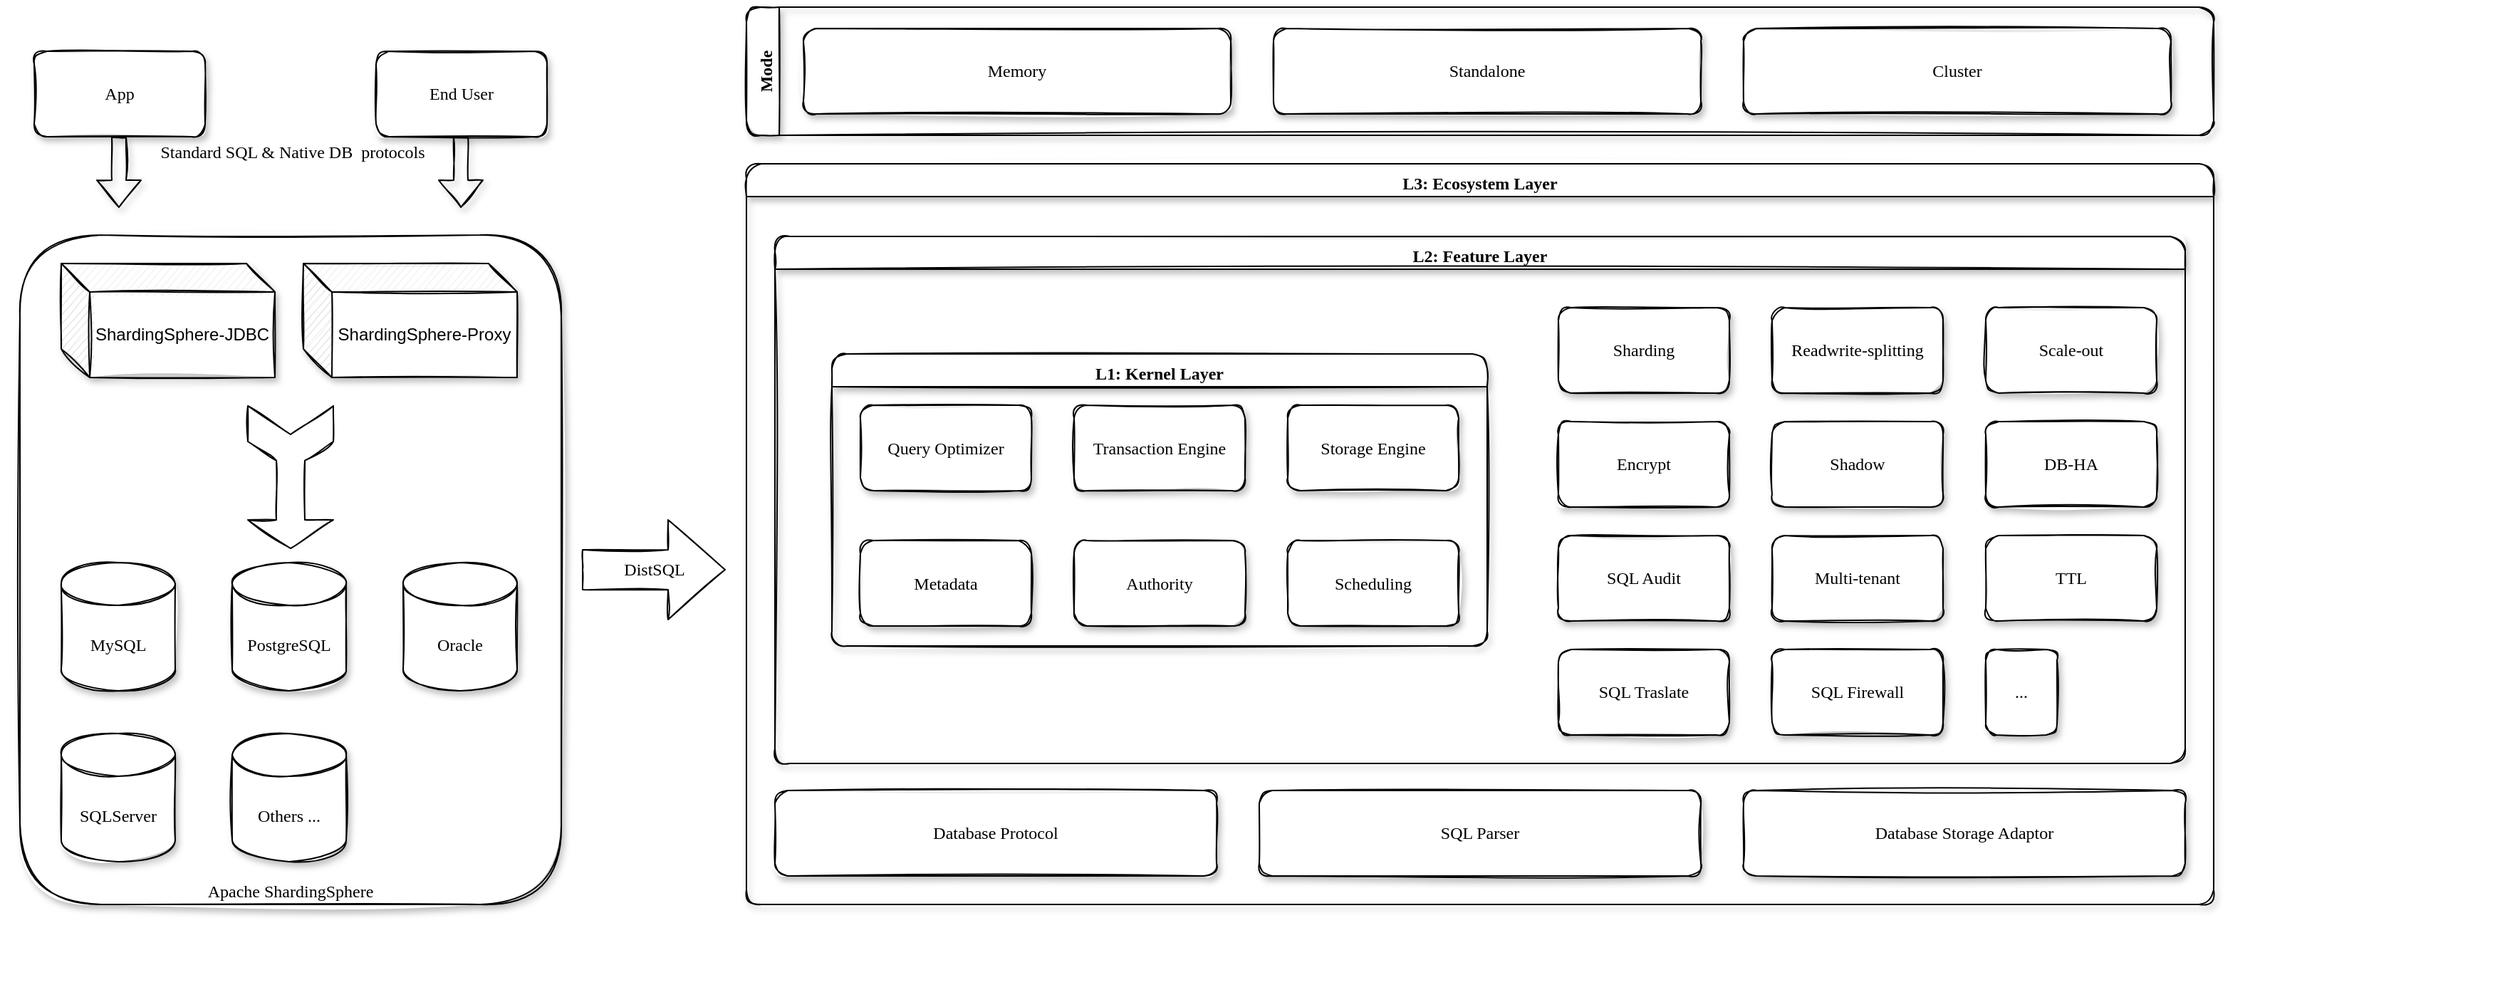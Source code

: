 <mxfile version="14.9.5" type="github">
  <diagram id="hWSkafCsXgGTSu_zqKw-" name="Page-1">
    <mxGraphModel dx="2253" dy="737" grid="1" gridSize="10" guides="1" tooltips="1" connect="1" arrows="1" fold="1" page="1" pageScale="1" pageWidth="827" pageHeight="1169" math="0" shadow="0">
      <root>
        <mxCell id="0" />
        <mxCell id="1" parent="0" />
        <mxCell id="tjHa32bT3OztuonWQgVc-11" value="" style="group;shadow=1;sketch=1;rounded=1;container=0;" parent="1" vertex="1" connectable="0">
          <mxGeometry x="-10" y="295" width="340" height="280" as="geometry" />
        </mxCell>
        <mxCell id="tjHa32bT3OztuonWQgVc-14" value="Standard SQL &amp;amp; Native DB&amp;nbsp; protocols" style="text;html=1;align=center;verticalAlign=middle;resizable=0;points=[];autosize=1;strokeColor=none;fontFamily=Comic Sans MS;sketch=1;rounded=1;" parent="1" vertex="1">
          <mxGeometry x="76" y="102" width="230" height="20" as="geometry" />
        </mxCell>
        <mxCell id="tjHa32bT3OztuonWQgVc-18" value="DistSQL" style="html=1;shadow=0;dashed=0;align=center;verticalAlign=middle;shape=mxgraph.arrows2.arrow;dy=0.6;dx=40;notch=0;glass=0;fontFamily=Comic Sans MS;sketch=1;rounded=1;" parent="1" vertex="1">
          <mxGeometry x="395" y="370" width="100" height="70" as="geometry" />
        </mxCell>
        <mxCell id="ImxcaieyF5w2QtXymByB-84" value="" style="group;container=1;sketch=1;rounded=1;" vertex="1" connectable="0" parent="1">
          <mxGeometry x="590" y="151" width="1150" height="560" as="geometry" />
        </mxCell>
        <mxCell id="ImxcaieyF5w2QtXymByB-66" value="Sharding" style="whiteSpace=wrap;html=1;shadow=1;fontFamily=Comic Sans MS;verticalAlign=middle;sketch=1;rounded=1;" vertex="1" parent="ImxcaieyF5w2QtXymByB-84">
          <mxGeometry x="490" y="70" width="120" height="60" as="geometry" />
        </mxCell>
        <mxCell id="ImxcaieyF5w2QtXymByB-67" value="Readwrite-splitting" style="whiteSpace=wrap;html=1;shadow=1;fontFamily=Comic Sans MS;verticalAlign=middle;sketch=1;rounded=1;" vertex="1" parent="ImxcaieyF5w2QtXymByB-84">
          <mxGeometry x="640" y="70" width="120" height="60" as="geometry" />
        </mxCell>
        <mxCell id="ImxcaieyF5w2QtXymByB-69" value="Encrypt" style="whiteSpace=wrap;html=1;shadow=1;fontFamily=Comic Sans MS;verticalAlign=middle;sketch=1;rounded=1;" vertex="1" parent="ImxcaieyF5w2QtXymByB-84">
          <mxGeometry x="490" y="150" width="120" height="60" as="geometry" />
        </mxCell>
        <mxCell id="ImxcaieyF5w2QtXymByB-70" value="Shadow" style="whiteSpace=wrap;html=1;shadow=1;fontFamily=Comic Sans MS;verticalAlign=middle;sketch=1;rounded=1;" vertex="1" parent="ImxcaieyF5w2QtXymByB-84">
          <mxGeometry x="640" y="150" width="120" height="60" as="geometry" />
        </mxCell>
        <mxCell id="ImxcaieyF5w2QtXymByB-74" value="TTL" style="whiteSpace=wrap;html=1;shadow=1;fontFamily=Comic Sans MS;verticalAlign=middle;sketch=1;rounded=1;" vertex="1" parent="ImxcaieyF5w2QtXymByB-84">
          <mxGeometry x="790" y="230" width="120" height="60" as="geometry" />
        </mxCell>
        <mxCell id="ImxcaieyF5w2QtXymByB-77" value="..." style="whiteSpace=wrap;html=1;shadow=1;fontFamily=Comic Sans MS;verticalAlign=middle;sketch=1;rounded=1;" vertex="1" parent="ImxcaieyF5w2QtXymByB-84">
          <mxGeometry x="790" y="310" width="50" height="60" as="geometry" />
        </mxCell>
        <mxCell id="ImxcaieyF5w2QtXymByB-72" value="SQL Audit" style="whiteSpace=wrap;html=1;shadow=1;fontFamily=Comic Sans MS;verticalAlign=middle;sketch=1;rounded=1;" vertex="1" parent="ImxcaieyF5w2QtXymByB-84">
          <mxGeometry x="490" y="230" width="120" height="60" as="geometry" />
        </mxCell>
        <mxCell id="ImxcaieyF5w2QtXymByB-73" value="Multi-tenant" style="whiteSpace=wrap;html=1;shadow=1;fontFamily=Comic Sans MS;verticalAlign=middle;sketch=1;rounded=1;" vertex="1" parent="ImxcaieyF5w2QtXymByB-84">
          <mxGeometry x="640" y="230" width="120" height="60" as="geometry" />
        </mxCell>
        <mxCell id="ImxcaieyF5w2QtXymByB-68" value="Scale-out" style="whiteSpace=wrap;html=1;shadow=1;fontFamily=Comic Sans MS;verticalAlign=middle;sketch=1;rounded=1;" vertex="1" parent="ImxcaieyF5w2QtXymByB-84">
          <mxGeometry x="790" y="70" width="120" height="60" as="geometry" />
        </mxCell>
        <mxCell id="ImxcaieyF5w2QtXymByB-71" value="DB-HA" style="whiteSpace=wrap;html=1;shadow=1;fontFamily=Comic Sans MS;verticalAlign=middle;sketch=1;rounded=1;" vertex="1" parent="ImxcaieyF5w2QtXymByB-84">
          <mxGeometry x="790" y="150" width="120" height="60" as="geometry" />
        </mxCell>
        <mxCell id="ImxcaieyF5w2QtXymByB-75" value="SQL Traslate" style="whiteSpace=wrap;html=1;shadow=1;fontFamily=Comic Sans MS;verticalAlign=middle;sketch=1;rounded=1;" vertex="1" parent="ImxcaieyF5w2QtXymByB-84">
          <mxGeometry x="490" y="310" width="120" height="60" as="geometry" />
        </mxCell>
        <mxCell id="ImxcaieyF5w2QtXymByB-76" value="SQL Firewall" style="whiteSpace=wrap;html=1;shadow=1;fontFamily=Comic Sans MS;verticalAlign=middle;sketch=1;rounded=1;" vertex="1" parent="ImxcaieyF5w2QtXymByB-84">
          <mxGeometry x="640" y="310" width="120" height="60" as="geometry" />
        </mxCell>
        <mxCell id="ImxcaieyF5w2QtXymByB-89" value="Database Protocol" style="whiteSpace=wrap;html=1;shadow=1;fontFamily=Comic Sans MS;verticalAlign=middle;sketch=1;rounded=1;" vertex="1" parent="ImxcaieyF5w2QtXymByB-84">
          <mxGeometry x="-60" y="409" width="310" height="60" as="geometry" />
        </mxCell>
        <mxCell id="ImxcaieyF5w2QtXymByB-91" value="SQL Parser" style="whiteSpace=wrap;html=1;shadow=1;fontFamily=Comic Sans MS;verticalAlign=middle;sketch=1;rounded=1;" vertex="1" parent="ImxcaieyF5w2QtXymByB-84">
          <mxGeometry x="280" y="409" width="310" height="60" as="geometry" />
        </mxCell>
        <mxCell id="ImxcaieyF5w2QtXymByB-92" value="Database Storage Adaptor" style="whiteSpace=wrap;html=1;shadow=1;fontFamily=Comic Sans MS;verticalAlign=middle;sketch=1;rounded=1;" vertex="1" parent="ImxcaieyF5w2QtXymByB-84">
          <mxGeometry x="620" y="409" width="310" height="60" as="geometry" />
        </mxCell>
        <mxCell id="ImxcaieyF5w2QtXymByB-95" value="L2: Feature Layer" style="swimlane;shadow=1;fontFamily=Comic Sans MS;verticalAlign=top;sketch=1;rounded=1;" vertex="1" parent="ImxcaieyF5w2QtXymByB-84">
          <mxGeometry x="-60" y="20" width="990" height="370" as="geometry" />
        </mxCell>
        <mxCell id="ImxcaieyF5w2QtXymByB-97" value="" style="group;sketch=1;rounded=1;shadow=0;" vertex="1" connectable="0" parent="ImxcaieyF5w2QtXymByB-84">
          <mxGeometry x="-20" y="102.5" width="460" height="205" as="geometry" />
        </mxCell>
        <mxCell id="ImxcaieyF5w2QtXymByB-58" value="Transaction Engine" style="whiteSpace=wrap;html=1;shadow=1;fontFamily=Comic Sans MS;verticalAlign=middle;sketch=1;rounded=1;" vertex="1" parent="ImxcaieyF5w2QtXymByB-97">
          <mxGeometry x="170" y="36" width="120" height="60" as="geometry" />
        </mxCell>
        <mxCell id="ImxcaieyF5w2QtXymByB-59" value="Query Optimizer" style="whiteSpace=wrap;html=1;shadow=1;fontFamily=Comic Sans MS;verticalAlign=middle;sketch=1;rounded=1;" vertex="1" parent="ImxcaieyF5w2QtXymByB-97">
          <mxGeometry x="20" y="36" width="120" height="60" as="geometry" />
        </mxCell>
        <mxCell id="ImxcaieyF5w2QtXymByB-61" value="Storage Engine" style="whiteSpace=wrap;html=1;shadow=1;fontFamily=Comic Sans MS;verticalAlign=middle;sketch=1;rounded=1;" vertex="1" parent="ImxcaieyF5w2QtXymByB-97">
          <mxGeometry x="320" y="36" width="120" height="60" as="geometry" />
        </mxCell>
        <mxCell id="ImxcaieyF5w2QtXymByB-62" value="Metadata" style="whiteSpace=wrap;html=1;shadow=1;fontFamily=Comic Sans MS;verticalAlign=middle;sketch=1;rounded=1;" vertex="1" parent="ImxcaieyF5w2QtXymByB-97">
          <mxGeometry x="20" y="131" width="120" height="60" as="geometry" />
        </mxCell>
        <mxCell id="ImxcaieyF5w2QtXymByB-63" value="Authority" style="whiteSpace=wrap;html=1;shadow=1;fontFamily=Comic Sans MS;verticalAlign=middle;sketch=1;rounded=1;" vertex="1" parent="ImxcaieyF5w2QtXymByB-97">
          <mxGeometry x="170" y="131" width="120" height="60" as="geometry" />
        </mxCell>
        <mxCell id="ImxcaieyF5w2QtXymByB-64" value="Scheduling" style="whiteSpace=wrap;html=1;shadow=1;fontFamily=Comic Sans MS;verticalAlign=middle;sketch=1;rounded=1;" vertex="1" parent="ImxcaieyF5w2QtXymByB-97">
          <mxGeometry x="320" y="131" width="120" height="60" as="geometry" />
        </mxCell>
        <mxCell id="ImxcaieyF5w2QtXymByB-96" value="L1: Kernel Layer" style="swimlane;shadow=1;fontFamily=Comic Sans MS;verticalAlign=top;sketch=1;rounded=1;" vertex="1" parent="ImxcaieyF5w2QtXymByB-97">
          <mxGeometry width="460" height="205" as="geometry" />
        </mxCell>
        <mxCell id="ImxcaieyF5w2QtXymByB-98" value="L3: Ecosystem Layer" style="swimlane;shadow=1;fontFamily=Comic Sans MS;verticalAlign=top;sketch=1;rounded=1;" vertex="1" parent="1">
          <mxGeometry x="510" y="120" width="1030" height="520" as="geometry" />
        </mxCell>
        <mxCell id="ImxcaieyF5w2QtXymByB-100" value="Mode" style="swimlane;horizontal=0;shadow=1;fontFamily=Comic Sans MS;verticalAlign=top;sketch=1;rounded=1;" vertex="1" parent="1">
          <mxGeometry x="510" y="10" width="1030" height="90" as="geometry" />
        </mxCell>
        <mxCell id="ImxcaieyF5w2QtXymByB-101" value="Memory" style="whiteSpace=wrap;html=1;shadow=1;fontFamily=Comic Sans MS;verticalAlign=middle;sketch=1;rounded=1;" vertex="1" parent="ImxcaieyF5w2QtXymByB-100">
          <mxGeometry x="40" y="15" width="300" height="60" as="geometry" />
        </mxCell>
        <mxCell id="ImxcaieyF5w2QtXymByB-103" value="Cluster" style="whiteSpace=wrap;html=1;shadow=1;fontFamily=Comic Sans MS;verticalAlign=middle;sketch=1;rounded=1;" vertex="1" parent="ImxcaieyF5w2QtXymByB-100">
          <mxGeometry x="700" y="15" width="300" height="60" as="geometry" />
        </mxCell>
        <mxCell id="ImxcaieyF5w2QtXymByB-104" value="Standalone" style="whiteSpace=wrap;html=1;shadow=1;fontFamily=Comic Sans MS;verticalAlign=middle;sketch=1;rounded=1;" vertex="1" parent="ImxcaieyF5w2QtXymByB-100">
          <mxGeometry x="370" y="15" width="300" height="60" as="geometry" />
        </mxCell>
        <mxCell id="tjHa32bT3OztuonWQgVc-1" value="&lt;font face=&quot;Comic Sans MS&quot;&gt;App&lt;/font&gt;" style="whiteSpace=wrap;html=1;shadow=1;glass=0;sketch=1;rounded=1;" parent="1" vertex="1">
          <mxGeometry x="10" y="41" width="120" height="60" as="geometry" />
        </mxCell>
        <mxCell id="tjHa32bT3OztuonWQgVc-12" value="" style="shape=flexArrow;endArrow=classic;html=1;fontFamily=Comic Sans MS;shadow=1;sketch=1;" parent="1" edge="1">
          <mxGeometry x="10" y="41" width="50" height="50" as="geometry">
            <mxPoint x="69.5" y="101" as="sourcePoint" />
            <mxPoint x="69.5" y="151" as="targetPoint" />
          </mxGeometry>
        </mxCell>
        <mxCell id="tjHa32bT3OztuonWQgVc-2" value="&lt;font face=&quot;Comic Sans MS&quot;&gt;End User&lt;/font&gt;" style="whiteSpace=wrap;html=1;shadow=1;glass=0;container=1;sketch=1;rounded=1;" parent="1" vertex="1">
          <mxGeometry x="250" y="41" width="120" height="60" as="geometry" />
        </mxCell>
        <mxCell id="tjHa32bT3OztuonWQgVc-13" value="" style="shape=flexArrow;endArrow=classic;html=1;fontFamily=Comic Sans MS;shadow=1;sketch=1;" parent="1" edge="1">
          <mxGeometry x="250" y="41" width="50" height="50" as="geometry">
            <mxPoint x="309.5" y="101" as="sourcePoint" />
            <mxPoint x="309.5" y="151" as="targetPoint" />
          </mxGeometry>
        </mxCell>
        <mxCell id="tjHa32bT3OztuonWQgVc-3" value="&lt;font face=&quot;Comic Sans MS&quot;&gt;Apache ShardingSphere&lt;/font&gt;" style="whiteSpace=wrap;html=1;shadow=1;verticalAlign=bottom;sketch=1;rounded=1;container=0;" parent="1" vertex="1">
          <mxGeometry y="170" width="380" height="470" as="geometry" />
        </mxCell>
        <mxCell id="tjHa32bT3OztuonWQgVc-5" value="PostgreSQL" style="shape=cylinder3;whiteSpace=wrap;html=1;boundedLbl=1;backgroundOutline=1;size=15;shadow=1;glass=0;verticalAlign=middle;fontFamily=Comic Sans MS;sketch=1;rounded=1;container=0;" parent="1" vertex="1">
          <mxGeometry x="149" y="400" width="80" height="90" as="geometry" />
        </mxCell>
        <mxCell id="tjHa32bT3OztuonWQgVc-7" value="MySQL" style="shape=cylinder3;whiteSpace=wrap;html=1;boundedLbl=1;backgroundOutline=1;size=15;shadow=1;glass=0;verticalAlign=middle;fontFamily=Comic Sans MS;sketch=1;rounded=1;container=0;" parent="1" vertex="1">
          <mxGeometry x="29" y="400" width="80" height="90" as="geometry" />
        </mxCell>
        <mxCell id="tjHa32bT3OztuonWQgVc-8" value="Oracle" style="shape=cylinder3;whiteSpace=wrap;html=1;boundedLbl=1;backgroundOutline=1;size=15;shadow=1;glass=0;verticalAlign=middle;fontFamily=Comic Sans MS;sketch=1;rounded=1;container=0;" parent="1" vertex="1">
          <mxGeometry x="269" y="400" width="80" height="90" as="geometry" />
        </mxCell>
        <mxCell id="tjHa32bT3OztuonWQgVc-9" value="SQLServer" style="shape=cylinder3;whiteSpace=wrap;html=1;boundedLbl=1;backgroundOutline=1;size=15;shadow=1;glass=0;verticalAlign=middle;fontFamily=Comic Sans MS;sketch=1;rounded=1;container=0;" parent="1" vertex="1">
          <mxGeometry x="29" y="520" width="80" height="90" as="geometry" />
        </mxCell>
        <mxCell id="tjHa32bT3OztuonWQgVc-10" value="Others ..." style="shape=cylinder3;whiteSpace=wrap;html=1;boundedLbl=1;backgroundOutline=1;size=15;shadow=1;glass=0;verticalAlign=middle;fontFamily=Comic Sans MS;sketch=1;rounded=1;container=0;" parent="1" vertex="1">
          <mxGeometry x="149" y="520" width="80" height="90" as="geometry" />
        </mxCell>
        <mxCell id="ImxcaieyF5w2QtXymByB-109" value="ShardingSphere-JDBC" style="shape=cube;whiteSpace=wrap;html=1;boundedLbl=1;backgroundOutline=1;darkOpacity=0.05;darkOpacity2=0.1;rounded=0;sketch=1;shadow=1;" vertex="1" parent="1">
          <mxGeometry x="29" y="190" width="150" height="80" as="geometry" />
        </mxCell>
        <mxCell id="ImxcaieyF5w2QtXymByB-110" value="ShardingSphere-Proxy" style="shape=cube;whiteSpace=wrap;html=1;boundedLbl=1;backgroundOutline=1;darkOpacity=0.05;darkOpacity2=0.1;rounded=0;sketch=1;shadow=1;" vertex="1" parent="1">
          <mxGeometry x="199" y="190" width="150" height="80" as="geometry" />
        </mxCell>
        <mxCell id="ImxcaieyF5w2QtXymByB-114" value="" style="html=1;shadow=0;dashed=0;align=center;verticalAlign=middle;shape=mxgraph.arrows2.tailedNotchedArrow;dy1=10;dx1=20;notch=20;arrowHead=20;dx2=25;dy2=30;rounded=0;sketch=1;rotation=90;" vertex="1" parent="1">
          <mxGeometry x="140" y="310" width="100" height="60" as="geometry" />
        </mxCell>
      </root>
    </mxGraphModel>
  </diagram>
</mxfile>
